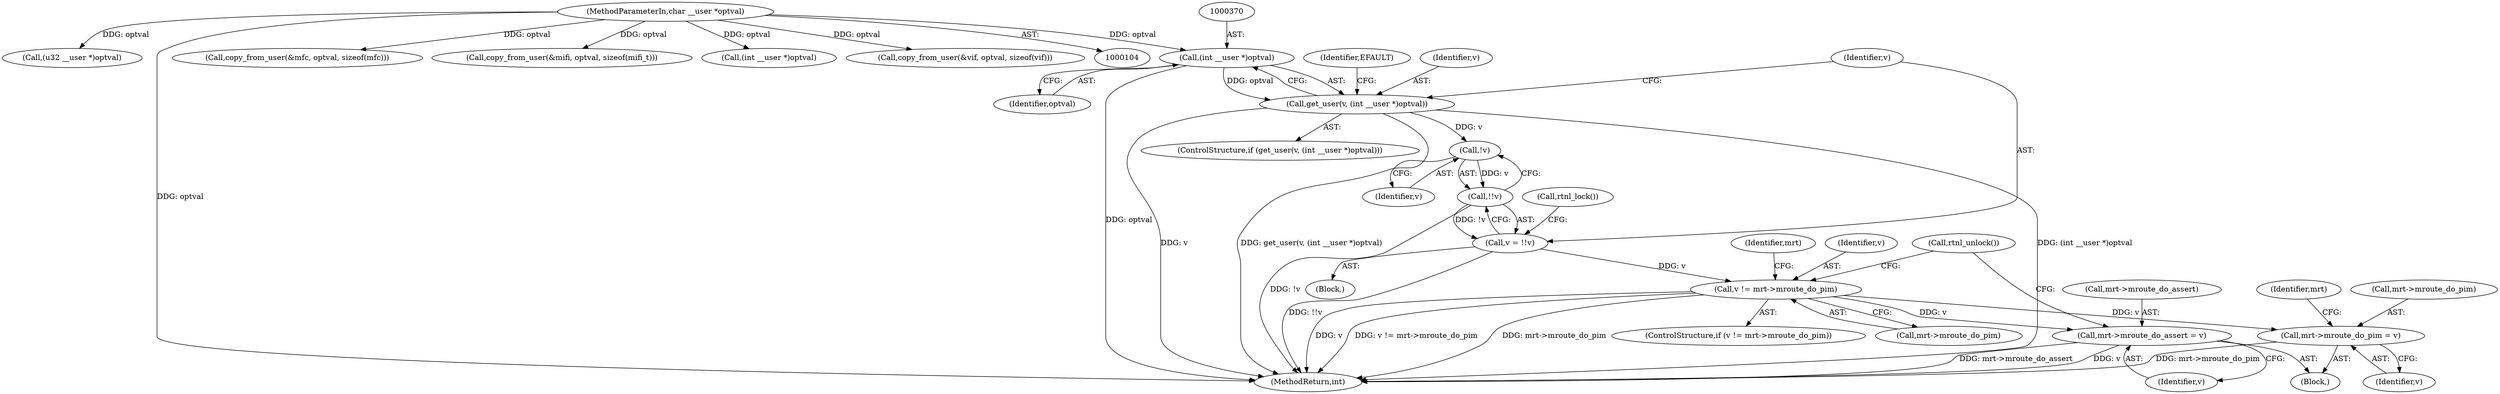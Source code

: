 digraph "0_linux_99253eb750fda6a644d5188fb26c43bad8d5a745_0@pointer" {
"1000369" [label="(Call,(int __user *)optval)"];
"1000107" [label="(MethodParameterIn,char __user *optval)"];
"1000367" [label="(Call,get_user(v, (int __user *)optval))"];
"1000378" [label="(Call,!v)"];
"1000377" [label="(Call,!!v)"];
"1000375" [label="(Call,v = !!v)"];
"1000385" [label="(Call,v != mrt->mroute_do_pim)"];
"1000391" [label="(Call,mrt->mroute_do_pim = v)"];
"1000396" [label="(Call,mrt->mroute_do_assert = v)"];
"1000379" [label="(Identifier,v)"];
"1000386" [label="(Identifier,v)"];
"1000418" [label="(Call,(u32 __user *)optval)"];
"1000470" [label="(MethodReturn,int)"];
"1000277" [label="(Call,copy_from_user(&mfc, optval, sizeof(mfc)))"];
"1000376" [label="(Identifier,v)"];
"1000241" [label="(Call,copy_from_user(&mifi, optval, sizeof(mifi_t)))"];
"1000398" [label="(Identifier,mrt)"];
"1000393" [label="(Identifier,mrt)"];
"1000400" [label="(Identifier,v)"];
"1000342" [label="(Call,(int __user *)optval)"];
"1000356" [label="(Block,)"];
"1000380" [label="(Call,rtnl_lock())"];
"1000197" [label="(Call,copy_from_user(&vif, optval, sizeof(vif)))"];
"1000385" [label="(Call,v != mrt->mroute_do_pim)"];
"1000374" [label="(Identifier,EFAULT)"];
"1000391" [label="(Call,mrt->mroute_do_pim = v)"];
"1000378" [label="(Call,!v)"];
"1000401" [label="(Call,rtnl_unlock())"];
"1000395" [label="(Identifier,v)"];
"1000384" [label="(ControlStructure,if (v != mrt->mroute_do_pim))"];
"1000396" [label="(Call,mrt->mroute_do_assert = v)"];
"1000387" [label="(Call,mrt->mroute_do_pim)"];
"1000390" [label="(Block,)"];
"1000375" [label="(Call,v = !!v)"];
"1000367" [label="(Call,get_user(v, (int __user *)optval))"];
"1000397" [label="(Call,mrt->mroute_do_assert)"];
"1000377" [label="(Call,!!v)"];
"1000107" [label="(MethodParameterIn,char __user *optval)"];
"1000371" [label="(Identifier,optval)"];
"1000366" [label="(ControlStructure,if (get_user(v, (int __user *)optval)))"];
"1000369" [label="(Call,(int __user *)optval)"];
"1000368" [label="(Identifier,v)"];
"1000392" [label="(Call,mrt->mroute_do_pim)"];
"1000369" -> "1000367"  [label="AST: "];
"1000369" -> "1000371"  [label="CFG: "];
"1000370" -> "1000369"  [label="AST: "];
"1000371" -> "1000369"  [label="AST: "];
"1000367" -> "1000369"  [label="CFG: "];
"1000369" -> "1000470"  [label="DDG: optval"];
"1000369" -> "1000367"  [label="DDG: optval"];
"1000107" -> "1000369"  [label="DDG: optval"];
"1000107" -> "1000104"  [label="AST: "];
"1000107" -> "1000470"  [label="DDG: optval"];
"1000107" -> "1000197"  [label="DDG: optval"];
"1000107" -> "1000241"  [label="DDG: optval"];
"1000107" -> "1000277"  [label="DDG: optval"];
"1000107" -> "1000342"  [label="DDG: optval"];
"1000107" -> "1000418"  [label="DDG: optval"];
"1000367" -> "1000366"  [label="AST: "];
"1000368" -> "1000367"  [label="AST: "];
"1000374" -> "1000367"  [label="CFG: "];
"1000376" -> "1000367"  [label="CFG: "];
"1000367" -> "1000470"  [label="DDG: (int __user *)optval"];
"1000367" -> "1000470"  [label="DDG: v"];
"1000367" -> "1000470"  [label="DDG: get_user(v, (int __user *)optval)"];
"1000367" -> "1000378"  [label="DDG: v"];
"1000378" -> "1000377"  [label="AST: "];
"1000378" -> "1000379"  [label="CFG: "];
"1000379" -> "1000378"  [label="AST: "];
"1000377" -> "1000378"  [label="CFG: "];
"1000378" -> "1000377"  [label="DDG: v"];
"1000377" -> "1000375"  [label="AST: "];
"1000375" -> "1000377"  [label="CFG: "];
"1000377" -> "1000470"  [label="DDG: !v"];
"1000377" -> "1000375"  [label="DDG: !v"];
"1000375" -> "1000356"  [label="AST: "];
"1000376" -> "1000375"  [label="AST: "];
"1000380" -> "1000375"  [label="CFG: "];
"1000375" -> "1000470"  [label="DDG: !!v"];
"1000375" -> "1000385"  [label="DDG: v"];
"1000385" -> "1000384"  [label="AST: "];
"1000385" -> "1000387"  [label="CFG: "];
"1000386" -> "1000385"  [label="AST: "];
"1000387" -> "1000385"  [label="AST: "];
"1000393" -> "1000385"  [label="CFG: "];
"1000401" -> "1000385"  [label="CFG: "];
"1000385" -> "1000470"  [label="DDG: mrt->mroute_do_pim"];
"1000385" -> "1000470"  [label="DDG: v"];
"1000385" -> "1000470"  [label="DDG: v != mrt->mroute_do_pim"];
"1000385" -> "1000391"  [label="DDG: v"];
"1000385" -> "1000396"  [label="DDG: v"];
"1000391" -> "1000390"  [label="AST: "];
"1000391" -> "1000395"  [label="CFG: "];
"1000392" -> "1000391"  [label="AST: "];
"1000395" -> "1000391"  [label="AST: "];
"1000398" -> "1000391"  [label="CFG: "];
"1000391" -> "1000470"  [label="DDG: mrt->mroute_do_pim"];
"1000396" -> "1000390"  [label="AST: "];
"1000396" -> "1000400"  [label="CFG: "];
"1000397" -> "1000396"  [label="AST: "];
"1000400" -> "1000396"  [label="AST: "];
"1000401" -> "1000396"  [label="CFG: "];
"1000396" -> "1000470"  [label="DDG: mrt->mroute_do_assert"];
"1000396" -> "1000470"  [label="DDG: v"];
}
